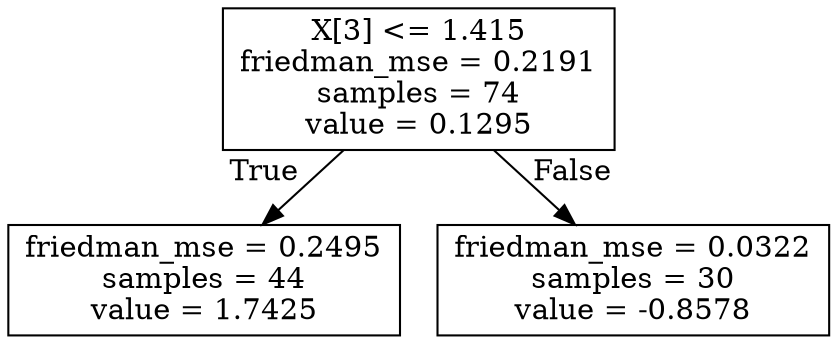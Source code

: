 digraph Tree {
node [shape=box] ;
0 [label="X[3] <= 1.415\nfriedman_mse = 0.2191\nsamples = 74\nvalue = 0.1295"] ;
1 [label="friedman_mse = 0.2495\nsamples = 44\nvalue = 1.7425"] ;
0 -> 1 [labeldistance=2.5, labelangle=45, headlabel="True"] ;
2 [label="friedman_mse = 0.0322\nsamples = 30\nvalue = -0.8578"] ;
0 -> 2 [labeldistance=2.5, labelangle=-45, headlabel="False"] ;
}